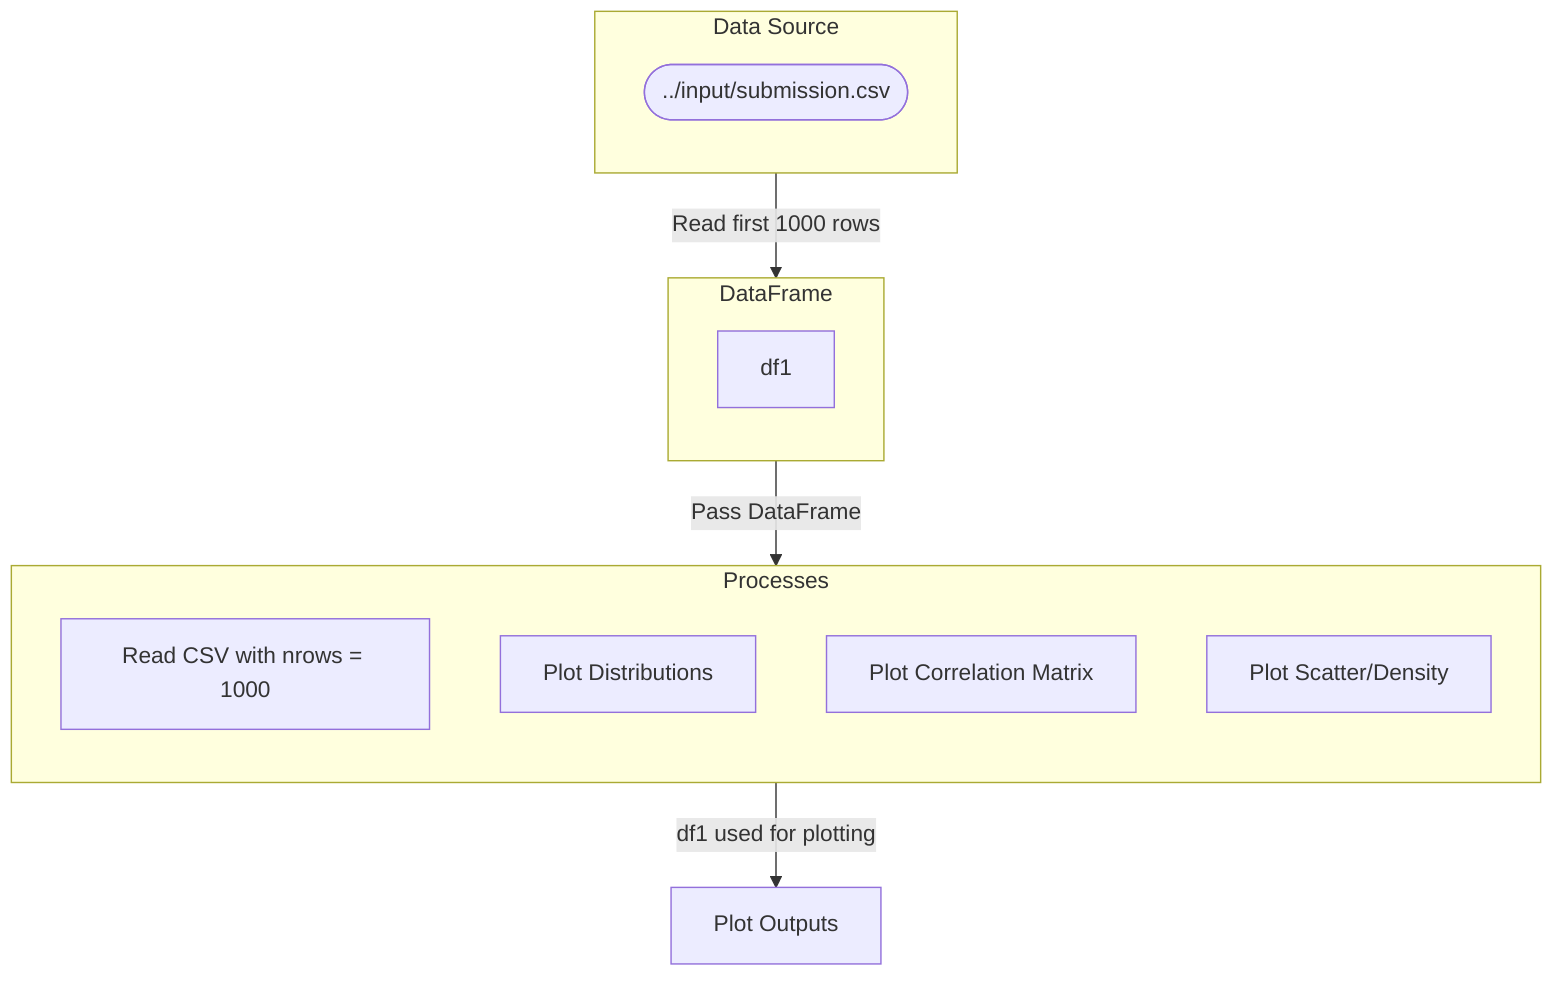 flowchart TD

  subgraph DS1 [Data Source]
    direction TB
    file1(["../input/submission.csv"])
    %% Data source node representing the CSV file read into the notebook
  end

  subgraph D1 [DataFrame]
    direction TB
    df1["df1"]
    %% DataFrame node representing the subset of the CSV data
  end

  subgraph P1 [Processes]
    direction TB
    process1["Read CSV with nrows = 1000"]
    process2["Plot Distributions"]
    process3["Plot Correlation Matrix"]
    process4["Plot Scatter/Density"]
    %% Nodes representing various data processing and plotting functions
  end

  %% Connections between nodes
  DS1 -->|Read first 1000 rows| D1
  D1 -->|Pass DataFrame| P1
  P1 -->|df1 used for plotting| P2["Plot Outputs"]
  %% Descriptive comment about the flow of data and process